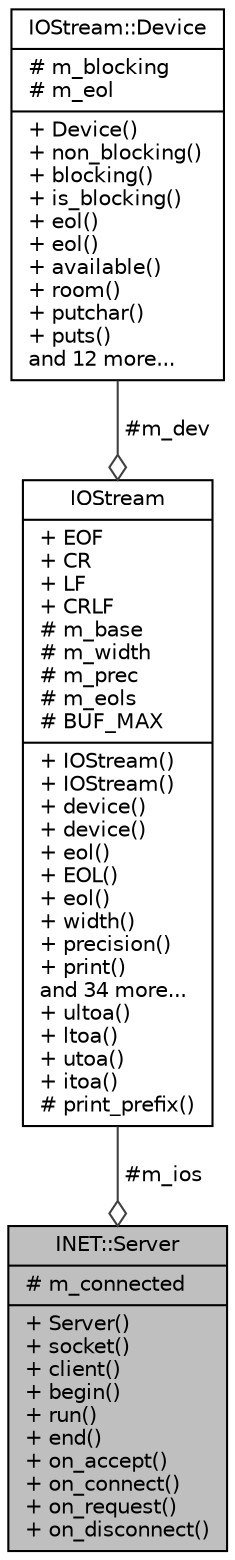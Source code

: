 digraph "INET::Server"
{
  edge [fontname="Helvetica",fontsize="10",labelfontname="Helvetica",labelfontsize="10"];
  node [fontname="Helvetica",fontsize="10",shape=record];
  Node1 [label="{INET::Server\n|# m_connected\l|+ Server()\l+ socket()\l+ client()\l+ begin()\l+ run()\l+ end()\l+ on_accept()\l+ on_connect()\l+ on_request()\l+ on_disconnect()\l}",height=0.2,width=0.4,color="black", fillcolor="grey75", style="filled", fontcolor="black"];
  Node2 -> Node1 [color="grey25",fontsize="10",style="solid",label=" #m_ios" ,arrowhead="odiamond",fontname="Helvetica"];
  Node2 [label="{IOStream\n|+ EOF\l+ CR\l+ LF\l+ CRLF\l# m_base\l# m_width\l# m_prec\l# m_eols\l# BUF_MAX\l|+ IOStream()\l+ IOStream()\l+ device()\l+ device()\l+ eol()\l+ EOL()\l+ eol()\l+ width()\l+ precision()\l+ print()\land 34 more...\l+ ultoa()\l+ ltoa()\l+ utoa()\l+ itoa()\l# print_prefix()\l}",height=0.2,width=0.4,color="black", fillcolor="white", style="filled",URL="$dd/d83/classIOStream.html"];
  Node3 -> Node2 [color="grey25",fontsize="10",style="solid",label=" #m_dev" ,arrowhead="odiamond",fontname="Helvetica"];
  Node3 [label="{IOStream::Device\n|# m_blocking\l# m_eol\l|+ Device()\l+ non_blocking()\l+ blocking()\l+ is_blocking()\l+ eol()\l+ eol()\l+ available()\l+ room()\l+ putchar()\l+ puts()\land 12 more...\l}",height=0.2,width=0.4,color="black", fillcolor="white", style="filled",URL="$d5/d57/classIOStream_1_1Device.html"];
}
